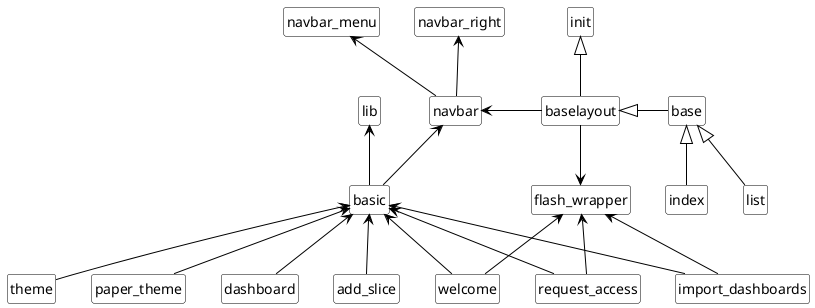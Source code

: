 @startuml

skinparam classBackgroundColor White
skinparam classArrowColor Black
skinparam classBorderColor Black
skinparam stereotypeCBackgroundColor Gray

hide circle
hide members

navbar -u-> navbar_menu
navbar -u-> navbar_right

baselayout <|-r- base
baselayout -l-> navbar
baselayout --> flash_wrapper

basic -u-> lib
basic -l-> navbar

basic <-- dashboard
basic <-- welcome
basic <-- add_slice
basic <-- request_access
basic <-- import_dashboards
basic <-- theme
basic <-- paper_theme

flash_wrapper <-- welcome
flash_wrapper <-- request_access
flash_wrapper <-- import_dashboards

base <|-- index
base <|-- list
init <|-- baselayout

class navbar

@enduml